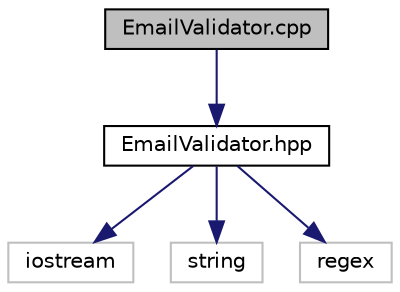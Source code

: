 digraph "EmailValidator.cpp"
{
 // LATEX_PDF_SIZE
  edge [fontname="Helvetica",fontsize="10",labelfontname="Helvetica",labelfontsize="10"];
  node [fontname="Helvetica",fontsize="10",shape=record];
  Node1 [label="EmailValidator.cpp",height=0.2,width=0.4,color="black", fillcolor="grey75", style="filled", fontcolor="black",tooltip="Definicion de la clase que se encarga de verificar los emails (EmailValidator)"];
  Node1 -> Node2 [color="midnightblue",fontsize="10",style="solid",fontname="Helvetica"];
  Node2 [label="EmailValidator.hpp",height=0.2,width=0.4,color="black", fillcolor="white", style="filled",URL="$_email_validator_8hpp.html",tooltip="Clase que se encarga de verificar los emails ingresados por el usuario."];
  Node2 -> Node3 [color="midnightblue",fontsize="10",style="solid",fontname="Helvetica"];
  Node3 [label="iostream",height=0.2,width=0.4,color="grey75", fillcolor="white", style="filled",tooltip=" "];
  Node2 -> Node4 [color="midnightblue",fontsize="10",style="solid",fontname="Helvetica"];
  Node4 [label="string",height=0.2,width=0.4,color="grey75", fillcolor="white", style="filled",tooltip=" "];
  Node2 -> Node5 [color="midnightblue",fontsize="10",style="solid",fontname="Helvetica"];
  Node5 [label="regex",height=0.2,width=0.4,color="grey75", fillcolor="white", style="filled",tooltip=" "];
}

